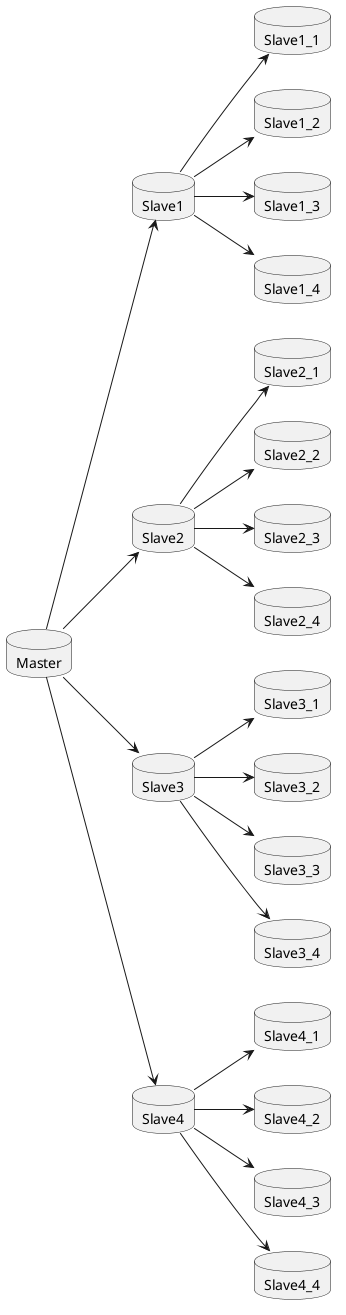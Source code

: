 @startuml redis

left to right direction

database Master
database Slave1
database Slave1_1
database Slave1_2
database Slave1_3
database Slave1_4
database Slave2
database Slave2_1
database Slave2_2
database Slave2_3
database Slave2_4
database Slave3
database Slave3_1
database Slave3_2
database Slave3_3
database Slave3_4
database Slave4
database Slave4_1
database Slave4_2
database Slave4_3
database Slave4_4

Master --> Slave1
Slave1 --> Slave1_1
Slave1 --> Slave1_2
Slave1 --> Slave1_3
Slave1 --> Slave1_4
Master --> Slave2
Slave2 --> Slave2_1
Slave2 --> Slave2_2
Slave2 --> Slave2_3
Slave2 --> Slave2_4
Master --> Slave3
Slave3 --> Slave3_1
Slave3 --> Slave3_2
Slave3 --> Slave3_3
Slave3 --> Slave3_4
Master --> Slave4
Slave4 --> Slave4_1
Slave4 --> Slave4_2
Slave4 --> Slave4_3
Slave4 --> Slave4_4

@enduml